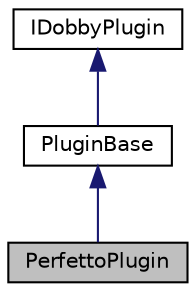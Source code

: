 digraph "PerfettoPlugin"
{
 // LATEX_PDF_SIZE
  edge [fontname="Helvetica",fontsize="10",labelfontname="Helvetica",labelfontsize="10"];
  node [fontname="Helvetica",fontsize="10",shape=record];
  Node1 [label="PerfettoPlugin",height=0.2,width=0.4,color="black", fillcolor="grey75", style="filled", fontcolor="black",tooltip="Dobby plugin for granting access to system perfetto tracing in the container."];
  Node2 -> Node1 [dir="back",color="midnightblue",fontsize="10",style="solid"];
  Node2 [label="PluginBase",height=0.2,width=0.4,color="black", fillcolor="white", style="filled",URL="$classPluginBase.html",tooltip="Basic object that provides the default overrides for a plugin."];
  Node3 -> Node2 [dir="back",color="midnightblue",fontsize="10",style="solid"];
  Node3 [label="IDobbyPlugin",height=0.2,width=0.4,color="black", fillcolor="white", style="filled",URL="$classIDobbyPlugin.html",tooltip="Interface that plugin libraries have to implement."];
}
